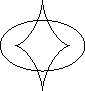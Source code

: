 settings.render=0;

import graph;
size(3cm,0);

real a=1;
real b=.6;

pair el(real t) { return (a*cos(t), b*sin(t));}
path ell = graph(el, 0, 2*pi);
draw(ell);


pair ast(real t) { return (((a^2-b^2)/a)*cos(t)^3, ((b^2-a^2)/b)*sin(t)^3);}
path astr = graph(ast, 0, 2*pi);
draw(astr);
